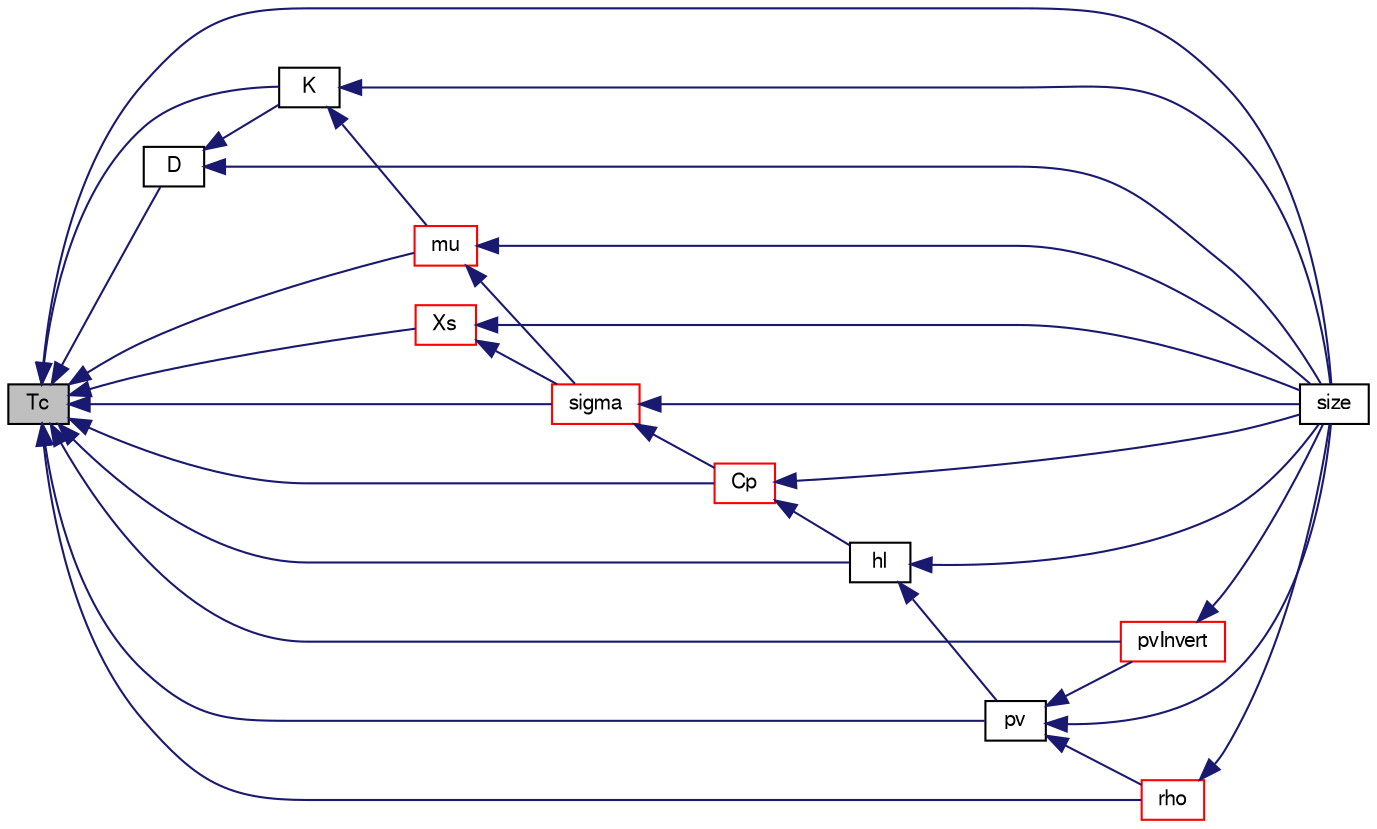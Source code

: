 digraph "Tc"
{
  bgcolor="transparent";
  edge [fontname="FreeSans",fontsize="10",labelfontname="FreeSans",labelfontsize="10"];
  node [fontname="FreeSans",fontsize="10",shape=record];
  rankdir="LR";
  Node661 [label="Tc",height=0.2,width=0.4,color="black", fillcolor="grey75", style="filled", fontcolor="black"];
  Node661 -> Node662 [dir="back",color="midnightblue",fontsize="10",style="solid",fontname="FreeSans"];
  Node662 [label="Cp",height=0.2,width=0.4,color="red",URL="$a29842.html#a6f662b495ba9c9d1cbfcee47e1b366eb",tooltip="Calculate the mixture heat capacity [J/(kg K)]. "];
  Node662 -> Node664 [dir="back",color="midnightblue",fontsize="10",style="solid",fontname="FreeSans"];
  Node664 [label="hl",height=0.2,width=0.4,color="black",URL="$a29842.html#a5fdef6103de8f02389f444948a6c9253",tooltip="Calculate the mixture latent heat [J/kg]. "];
  Node664 -> Node665 [dir="back",color="midnightblue",fontsize="10",style="solid",fontname="FreeSans"];
  Node665 [label="pv",height=0.2,width=0.4,color="black",URL="$a29842.html#a7b8b4899693f38490f7afb2b76c128d1",tooltip="Calculate the mixture vapour pressure [Pa]. "];
  Node665 -> Node666 [dir="back",color="midnightblue",fontsize="10",style="solid",fontname="FreeSans"];
  Node666 [label="pvInvert",height=0.2,width=0.4,color="red",URL="$a29842.html#ae9f6f0c851eb093369848ac31ddd051f",tooltip="Invert the vapour pressure relationship to retrieve the boiling. "];
  Node666 -> Node668 [dir="back",color="midnightblue",fontsize="10",style="solid",fontname="FreeSans"];
  Node668 [label="size",height=0.2,width=0.4,color="black",URL="$a29842.html#a9facbf0a118d395c89884e45a5ca4e4b",tooltip="Return the number of liquids in the mixture. "];
  Node665 -> Node669 [dir="back",color="midnightblue",fontsize="10",style="solid",fontname="FreeSans"];
  Node669 [label="rho",height=0.2,width=0.4,color="red",URL="$a29842.html#ac55fc9c4f04e5f938072295886280f76",tooltip="Calculate the mixture density [kg/m^3]. "];
  Node669 -> Node668 [dir="back",color="midnightblue",fontsize="10",style="solid",fontname="FreeSans"];
  Node665 -> Node668 [dir="back",color="midnightblue",fontsize="10",style="solid",fontname="FreeSans"];
  Node664 -> Node668 [dir="back",color="midnightblue",fontsize="10",style="solid",fontname="FreeSans"];
  Node662 -> Node668 [dir="back",color="midnightblue",fontsize="10",style="solid",fontname="FreeSans"];
  Node661 -> Node671 [dir="back",color="midnightblue",fontsize="10",style="solid",fontname="FreeSans"];
  Node671 [label="D",height=0.2,width=0.4,color="black",URL="$a29842.html#a1dbd4a76d759a9c37d7a595be30d10d1"];
  Node671 -> Node672 [dir="back",color="midnightblue",fontsize="10",style="solid",fontname="FreeSans"];
  Node672 [label="K",height=0.2,width=0.4,color="black",URL="$a29842.html#a4682098a47cbd96bf5dea9fbaa302bac",tooltip="Estimate thermal conductivity [W/(m K)]. "];
  Node672 -> Node673 [dir="back",color="midnightblue",fontsize="10",style="solid",fontname="FreeSans"];
  Node673 [label="mu",height=0.2,width=0.4,color="red",URL="$a29842.html#ac2d417eb3824a752b4937102b2485b5b",tooltip="Calculate the mixture viscosity [Pa s]. "];
  Node673 -> Node674 [dir="back",color="midnightblue",fontsize="10",style="solid",fontname="FreeSans"];
  Node674 [label="sigma",height=0.2,width=0.4,color="red",URL="$a29842.html#a3508f00c2de78b9dbc3baf65d02c83f7",tooltip="Estimate mixture surface tension [N/m]. "];
  Node674 -> Node662 [dir="back",color="midnightblue",fontsize="10",style="solid",fontname="FreeSans"];
  Node674 -> Node668 [dir="back",color="midnightblue",fontsize="10",style="solid",fontname="FreeSans"];
  Node673 -> Node668 [dir="back",color="midnightblue",fontsize="10",style="solid",fontname="FreeSans"];
  Node672 -> Node668 [dir="back",color="midnightblue",fontsize="10",style="solid",fontname="FreeSans"];
  Node671 -> Node668 [dir="back",color="midnightblue",fontsize="10",style="solid",fontname="FreeSans"];
  Node661 -> Node664 [dir="back",color="midnightblue",fontsize="10",style="solid",fontname="FreeSans"];
  Node661 -> Node672 [dir="back",color="midnightblue",fontsize="10",style="solid",fontname="FreeSans"];
  Node661 -> Node673 [dir="back",color="midnightblue",fontsize="10",style="solid",fontname="FreeSans"];
  Node661 -> Node665 [dir="back",color="midnightblue",fontsize="10",style="solid",fontname="FreeSans"];
  Node661 -> Node666 [dir="back",color="midnightblue",fontsize="10",style="solid",fontname="FreeSans"];
  Node661 -> Node669 [dir="back",color="midnightblue",fontsize="10",style="solid",fontname="FreeSans"];
  Node661 -> Node674 [dir="back",color="midnightblue",fontsize="10",style="solid",fontname="FreeSans"];
  Node661 -> Node668 [dir="back",color="midnightblue",fontsize="10",style="solid",fontname="FreeSans"];
  Node661 -> Node675 [dir="back",color="midnightblue",fontsize="10",style="solid",fontname="FreeSans"];
  Node675 [label="Xs",height=0.2,width=0.4,color="red",URL="$a29842.html#af828aa5fb045a8cc4f2cc7fe0b7921d8",tooltip="Return the surface molar fractions. "];
  Node675 -> Node674 [dir="back",color="midnightblue",fontsize="10",style="solid",fontname="FreeSans"];
  Node675 -> Node668 [dir="back",color="midnightblue",fontsize="10",style="solid",fontname="FreeSans"];
}
